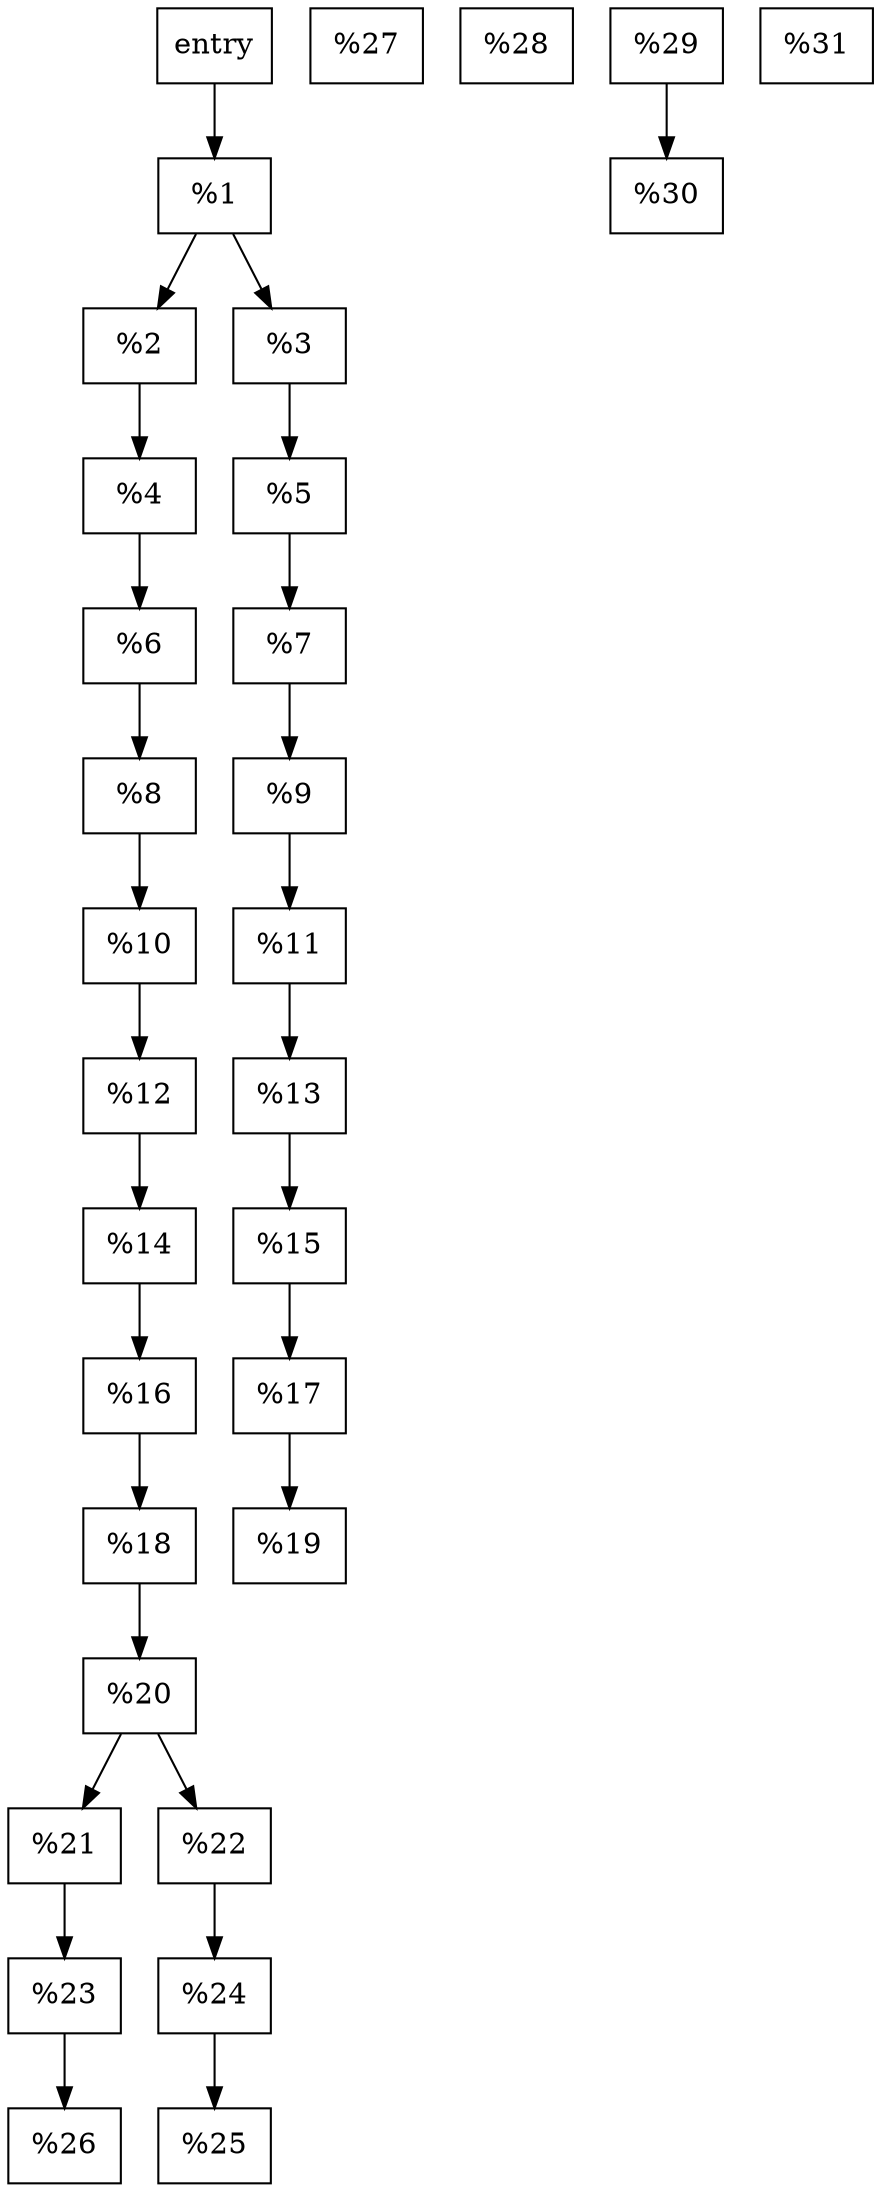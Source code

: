 digraph CFG {
    // Nodes
    node [shape=box];
    entry [label="entry"];
    bb1 [label="%1"];
    bb2 [label="%2"];
    bb3 [label="%3"];
    bb4 [label="%4"];
    bb5 [label="%5"];
    bb6 [label="%6"];
    bb7 [label="%7"];
    bb8 [label="%8"];
    bb9 [label="%9"];
    bb10 [label="%10"];
    bb11 [label="%11"];
    bb12 [label="%12"];
    bb13 [label="%13"];
    bb14 [label="%14"];
    bb15 [label="%15"];
    bb16 [label="%16"];
    bb17 [label="%17"];
    bb18 [label="%18"];
    bb19 [label="%19"];
    bb20 [label="%20"];
    bb21 [label="%21"];
    bb22 [label="%22"];
    bb23 [label="%23"];
    bb24 [label="%24"];
    bb25 [label="%25"];
    bb26 [label="%26"];
    bb27 [label="%27"];
    bb28 [label="%28"];
    bb29 [label="%29"];
    bb30 [label="%30"];
    bb31 [label="%31"];
    // Add more nodes as needed...

    // Edges
    entry -> bb1;
    bb1 -> bb2;
    bb1 -> bb3;
    bb2 -> bb4;
    bb3 -> bb5;
    bb4 -> bb6;
    bb5 -> bb7;
    bb6 -> bb8;
    bb7 -> bb9;
    bb8 -> bb10;
    bb9 -> bb11;
    bb10 -> bb12;
    bb11 -> bb13;
    bb12 -> bb14;
    bb13 -> bb15;
    bb14 -> bb16;
    bb15 -> bb17;
    bb16 -> bb18;
    bb17 -> bb19;
    bb18 -> bb20;
    // Add more edges as needed...
    
    // Example of handling invoke and landingpad
    bb20 -> bb21; // Invoke success path
    bb20 -> bb22; // Invoke unwind path
    bb21 -> bb23; // Continue after invoke
    bb22 -> bb24; // Landing pad block
    bb24 -> bb25; // Continue from landing pad
    bb23 -> bb26; // Continue flow
    // Continue to connect all blocks...
    
    // Final node
    bb29 -> bb30; // Final return
}